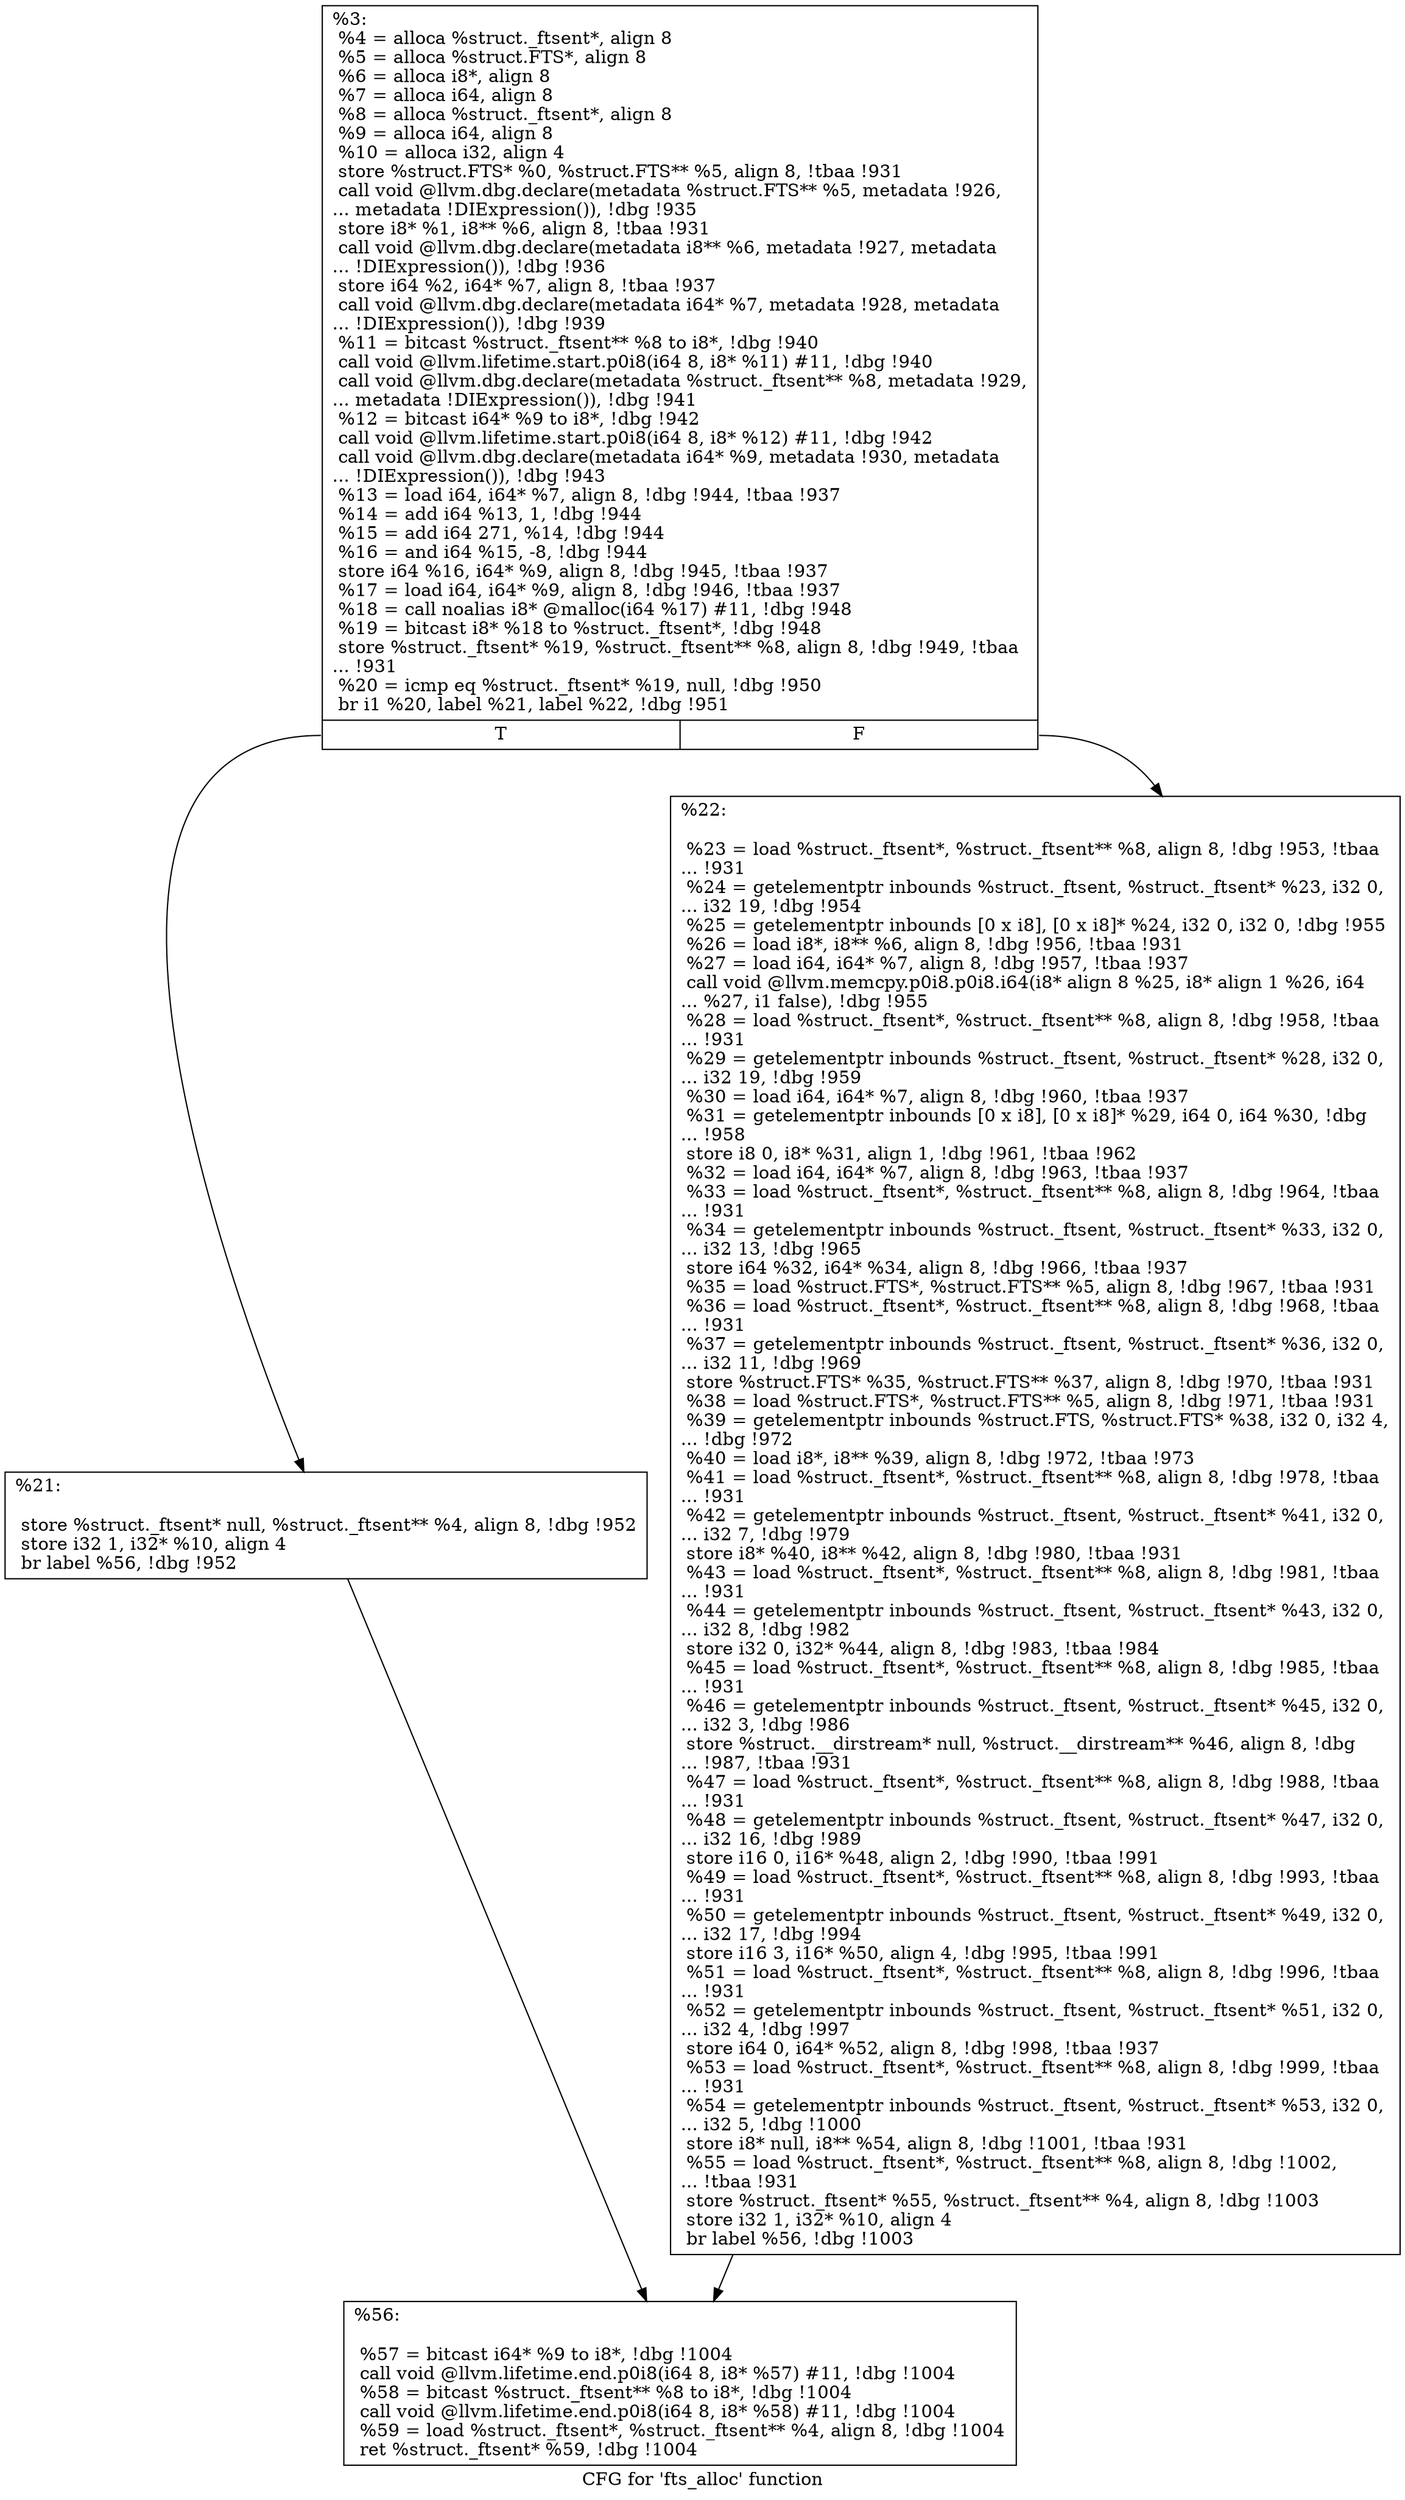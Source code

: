 digraph "CFG for 'fts_alloc' function" {
	label="CFG for 'fts_alloc' function";

	Node0x22a8630 [shape=record,label="{%3:\l  %4 = alloca %struct._ftsent*, align 8\l  %5 = alloca %struct.FTS*, align 8\l  %6 = alloca i8*, align 8\l  %7 = alloca i64, align 8\l  %8 = alloca %struct._ftsent*, align 8\l  %9 = alloca i64, align 8\l  %10 = alloca i32, align 4\l  store %struct.FTS* %0, %struct.FTS** %5, align 8, !tbaa !931\l  call void @llvm.dbg.declare(metadata %struct.FTS** %5, metadata !926,\l... metadata !DIExpression()), !dbg !935\l  store i8* %1, i8** %6, align 8, !tbaa !931\l  call void @llvm.dbg.declare(metadata i8** %6, metadata !927, metadata\l... !DIExpression()), !dbg !936\l  store i64 %2, i64* %7, align 8, !tbaa !937\l  call void @llvm.dbg.declare(metadata i64* %7, metadata !928, metadata\l... !DIExpression()), !dbg !939\l  %11 = bitcast %struct._ftsent** %8 to i8*, !dbg !940\l  call void @llvm.lifetime.start.p0i8(i64 8, i8* %11) #11, !dbg !940\l  call void @llvm.dbg.declare(metadata %struct._ftsent** %8, metadata !929,\l... metadata !DIExpression()), !dbg !941\l  %12 = bitcast i64* %9 to i8*, !dbg !942\l  call void @llvm.lifetime.start.p0i8(i64 8, i8* %12) #11, !dbg !942\l  call void @llvm.dbg.declare(metadata i64* %9, metadata !930, metadata\l... !DIExpression()), !dbg !943\l  %13 = load i64, i64* %7, align 8, !dbg !944, !tbaa !937\l  %14 = add i64 %13, 1, !dbg !944\l  %15 = add i64 271, %14, !dbg !944\l  %16 = and i64 %15, -8, !dbg !944\l  store i64 %16, i64* %9, align 8, !dbg !945, !tbaa !937\l  %17 = load i64, i64* %9, align 8, !dbg !946, !tbaa !937\l  %18 = call noalias i8* @malloc(i64 %17) #11, !dbg !948\l  %19 = bitcast i8* %18 to %struct._ftsent*, !dbg !948\l  store %struct._ftsent* %19, %struct._ftsent** %8, align 8, !dbg !949, !tbaa\l... !931\l  %20 = icmp eq %struct._ftsent* %19, null, !dbg !950\l  br i1 %20, label %21, label %22, !dbg !951\l|{<s0>T|<s1>F}}"];
	Node0x22a8630:s0 -> Node0x22abd60;
	Node0x22a8630:s1 -> Node0x22abdb0;
	Node0x22abd60 [shape=record,label="{%21:\l\l  store %struct._ftsent* null, %struct._ftsent** %4, align 8, !dbg !952\l  store i32 1, i32* %10, align 4\l  br label %56, !dbg !952\l}"];
	Node0x22abd60 -> Node0x22abe00;
	Node0x22abdb0 [shape=record,label="{%22:\l\l  %23 = load %struct._ftsent*, %struct._ftsent** %8, align 8, !dbg !953, !tbaa\l... !931\l  %24 = getelementptr inbounds %struct._ftsent, %struct._ftsent* %23, i32 0,\l... i32 19, !dbg !954\l  %25 = getelementptr inbounds [0 x i8], [0 x i8]* %24, i32 0, i32 0, !dbg !955\l  %26 = load i8*, i8** %6, align 8, !dbg !956, !tbaa !931\l  %27 = load i64, i64* %7, align 8, !dbg !957, !tbaa !937\l  call void @llvm.memcpy.p0i8.p0i8.i64(i8* align 8 %25, i8* align 1 %26, i64\l... %27, i1 false), !dbg !955\l  %28 = load %struct._ftsent*, %struct._ftsent** %8, align 8, !dbg !958, !tbaa\l... !931\l  %29 = getelementptr inbounds %struct._ftsent, %struct._ftsent* %28, i32 0,\l... i32 19, !dbg !959\l  %30 = load i64, i64* %7, align 8, !dbg !960, !tbaa !937\l  %31 = getelementptr inbounds [0 x i8], [0 x i8]* %29, i64 0, i64 %30, !dbg\l... !958\l  store i8 0, i8* %31, align 1, !dbg !961, !tbaa !962\l  %32 = load i64, i64* %7, align 8, !dbg !963, !tbaa !937\l  %33 = load %struct._ftsent*, %struct._ftsent** %8, align 8, !dbg !964, !tbaa\l... !931\l  %34 = getelementptr inbounds %struct._ftsent, %struct._ftsent* %33, i32 0,\l... i32 13, !dbg !965\l  store i64 %32, i64* %34, align 8, !dbg !966, !tbaa !937\l  %35 = load %struct.FTS*, %struct.FTS** %5, align 8, !dbg !967, !tbaa !931\l  %36 = load %struct._ftsent*, %struct._ftsent** %8, align 8, !dbg !968, !tbaa\l... !931\l  %37 = getelementptr inbounds %struct._ftsent, %struct._ftsent* %36, i32 0,\l... i32 11, !dbg !969\l  store %struct.FTS* %35, %struct.FTS** %37, align 8, !dbg !970, !tbaa !931\l  %38 = load %struct.FTS*, %struct.FTS** %5, align 8, !dbg !971, !tbaa !931\l  %39 = getelementptr inbounds %struct.FTS, %struct.FTS* %38, i32 0, i32 4,\l... !dbg !972\l  %40 = load i8*, i8** %39, align 8, !dbg !972, !tbaa !973\l  %41 = load %struct._ftsent*, %struct._ftsent** %8, align 8, !dbg !978, !tbaa\l... !931\l  %42 = getelementptr inbounds %struct._ftsent, %struct._ftsent* %41, i32 0,\l... i32 7, !dbg !979\l  store i8* %40, i8** %42, align 8, !dbg !980, !tbaa !931\l  %43 = load %struct._ftsent*, %struct._ftsent** %8, align 8, !dbg !981, !tbaa\l... !931\l  %44 = getelementptr inbounds %struct._ftsent, %struct._ftsent* %43, i32 0,\l... i32 8, !dbg !982\l  store i32 0, i32* %44, align 8, !dbg !983, !tbaa !984\l  %45 = load %struct._ftsent*, %struct._ftsent** %8, align 8, !dbg !985, !tbaa\l... !931\l  %46 = getelementptr inbounds %struct._ftsent, %struct._ftsent* %45, i32 0,\l... i32 3, !dbg !986\l  store %struct.__dirstream* null, %struct.__dirstream** %46, align 8, !dbg\l... !987, !tbaa !931\l  %47 = load %struct._ftsent*, %struct._ftsent** %8, align 8, !dbg !988, !tbaa\l... !931\l  %48 = getelementptr inbounds %struct._ftsent, %struct._ftsent* %47, i32 0,\l... i32 16, !dbg !989\l  store i16 0, i16* %48, align 2, !dbg !990, !tbaa !991\l  %49 = load %struct._ftsent*, %struct._ftsent** %8, align 8, !dbg !993, !tbaa\l... !931\l  %50 = getelementptr inbounds %struct._ftsent, %struct._ftsent* %49, i32 0,\l... i32 17, !dbg !994\l  store i16 3, i16* %50, align 4, !dbg !995, !tbaa !991\l  %51 = load %struct._ftsent*, %struct._ftsent** %8, align 8, !dbg !996, !tbaa\l... !931\l  %52 = getelementptr inbounds %struct._ftsent, %struct._ftsent* %51, i32 0,\l... i32 4, !dbg !997\l  store i64 0, i64* %52, align 8, !dbg !998, !tbaa !937\l  %53 = load %struct._ftsent*, %struct._ftsent** %8, align 8, !dbg !999, !tbaa\l... !931\l  %54 = getelementptr inbounds %struct._ftsent, %struct._ftsent* %53, i32 0,\l... i32 5, !dbg !1000\l  store i8* null, i8** %54, align 8, !dbg !1001, !tbaa !931\l  %55 = load %struct._ftsent*, %struct._ftsent** %8, align 8, !dbg !1002,\l... !tbaa !931\l  store %struct._ftsent* %55, %struct._ftsent** %4, align 8, !dbg !1003\l  store i32 1, i32* %10, align 4\l  br label %56, !dbg !1003\l}"];
	Node0x22abdb0 -> Node0x22abe00;
	Node0x22abe00 [shape=record,label="{%56:\l\l  %57 = bitcast i64* %9 to i8*, !dbg !1004\l  call void @llvm.lifetime.end.p0i8(i64 8, i8* %57) #11, !dbg !1004\l  %58 = bitcast %struct._ftsent** %8 to i8*, !dbg !1004\l  call void @llvm.lifetime.end.p0i8(i64 8, i8* %58) #11, !dbg !1004\l  %59 = load %struct._ftsent*, %struct._ftsent** %4, align 8, !dbg !1004\l  ret %struct._ftsent* %59, !dbg !1004\l}"];
}
